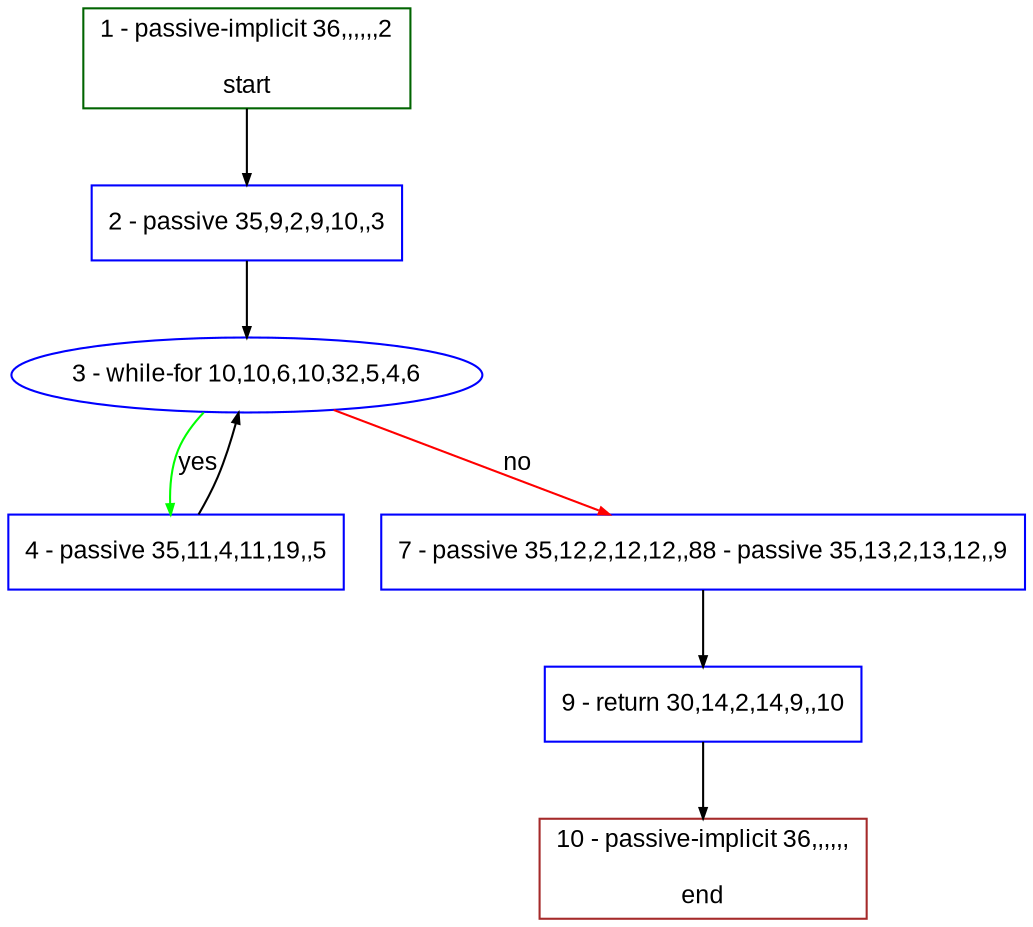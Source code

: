 digraph "" {
  graph [bgcolor="white", fillcolor="#FFFFCC", pack="true", packmode="clust", fontname="Arial", label="", fontsize="12", compound="true", style="rounded,filled"];
  node [node_initialized="no", fillcolor="white", fontname="Arial", label="", color="grey", fontsize="12", fixedsize="false", compound="true", shape="rectangle", style="filled"];
  edge [arrowtail="none", lhead="", fontcolor="black", fontname="Arial", label="", color="black", fontsize="12", arrowhead="normal", arrowsize="0.5", compound="true", ltail="", dir="forward"];
  __N1 [fillcolor="#ffffff", label="2 - passive 35,9,2,9,10,,3", color="#0000ff", shape="box", style="filled"];
  __N2 [fillcolor="#ffffff", label="1 - passive-implicit 36,,,,,,2\n\nstart", color="#006400", shape="box", style="filled"];
  __N3 [fillcolor="#ffffff", label="3 - while-for 10,10,6,10,32,5,4,6", color="#0000ff", shape="oval", style="filled"];
  __N4 [fillcolor="#ffffff", label="4 - passive 35,11,4,11,19,,5", color="#0000ff", shape="box", style="filled"];
  __N5 [fillcolor="#ffffff", label="7 - passive 35,12,2,12,12,,88 - passive 35,13,2,13,12,,9", color="#0000ff", shape="box", style="filled"];
  __N6 [fillcolor="#ffffff", label="9 - return 30,14,2,14,9,,10", color="#0000ff", shape="box", style="filled"];
  __N7 [fillcolor="#ffffff", label="10 - passive-implicit 36,,,,,,\n\nend", color="#a52a2a", shape="box", style="filled"];
  __N2 -> __N1 [arrowtail="none", color="#000000", label="", arrowhead="normal", dir="forward"];
  __N1 -> __N3 [arrowtail="none", color="#000000", label="", arrowhead="normal", dir="forward"];
  __N3 -> __N4 [arrowtail="none", color="#00ff00", label="yes", arrowhead="normal", dir="forward"];
  __N4 -> __N3 [arrowtail="none", color="#000000", label="", arrowhead="normal", dir="forward"];
  __N3 -> __N5 [arrowtail="none", color="#ff0000", label="no", arrowhead="normal", dir="forward"];
  __N5 -> __N6 [arrowtail="none", color="#000000", label="", arrowhead="normal", dir="forward"];
  __N6 -> __N7 [arrowtail="none", color="#000000", label="", arrowhead="normal", dir="forward"];
}
